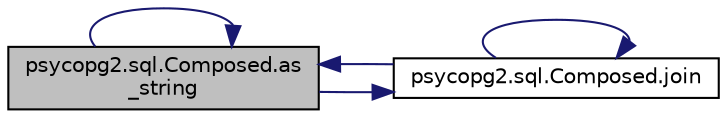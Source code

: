 digraph "psycopg2.sql.Composed.as_string"
{
 // LATEX_PDF_SIZE
  edge [fontname="Helvetica",fontsize="10",labelfontname="Helvetica",labelfontsize="10"];
  node [fontname="Helvetica",fontsize="10",shape=record];
  rankdir="LR";
  Node1 [label="psycopg2.sql.Composed.as\l_string",height=0.2,width=0.4,color="black", fillcolor="grey75", style="filled", fontcolor="black",tooltip=" "];
  Node1 -> Node1 [color="midnightblue",fontsize="10",style="solid",fontname="Helvetica"];
  Node1 -> Node2 [color="midnightblue",fontsize="10",style="solid",fontname="Helvetica"];
  Node2 [label="psycopg2.sql.Composed.join",height=0.2,width=0.4,color="black", fillcolor="white", style="filled",URL="$d2/d36/classpsycopg2_1_1sql_1_1_composed.html#a06bf4755a733197619e35aaf91569c66",tooltip=" "];
  Node2 -> Node1 [color="midnightblue",fontsize="10",style="solid",fontname="Helvetica"];
  Node2 -> Node2 [color="midnightblue",fontsize="10",style="solid",fontname="Helvetica"];
}
